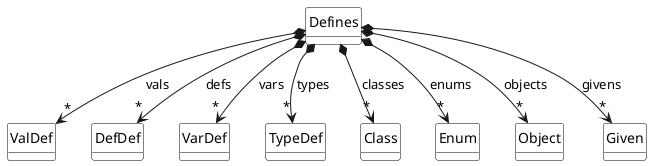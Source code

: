 @startuml
class Defines 

Defines *--> "*" ValDef : vals 
Defines *--> "*" DefDef : defs 
Defines *--> "*" VarDef : vars
Defines *--> "*" TypeDef : types
Defines *--> "*" Class : classes
Defines *--> "*" Enum  : enums 
Defines *--> "*" Object : objects 
Defines *--> "*" Given : givens 

hide class circle
hide class methods

skinparam class {
    BackgroundColor White
    ArrowColor Black
    BorderColor Black
}

@enduml 